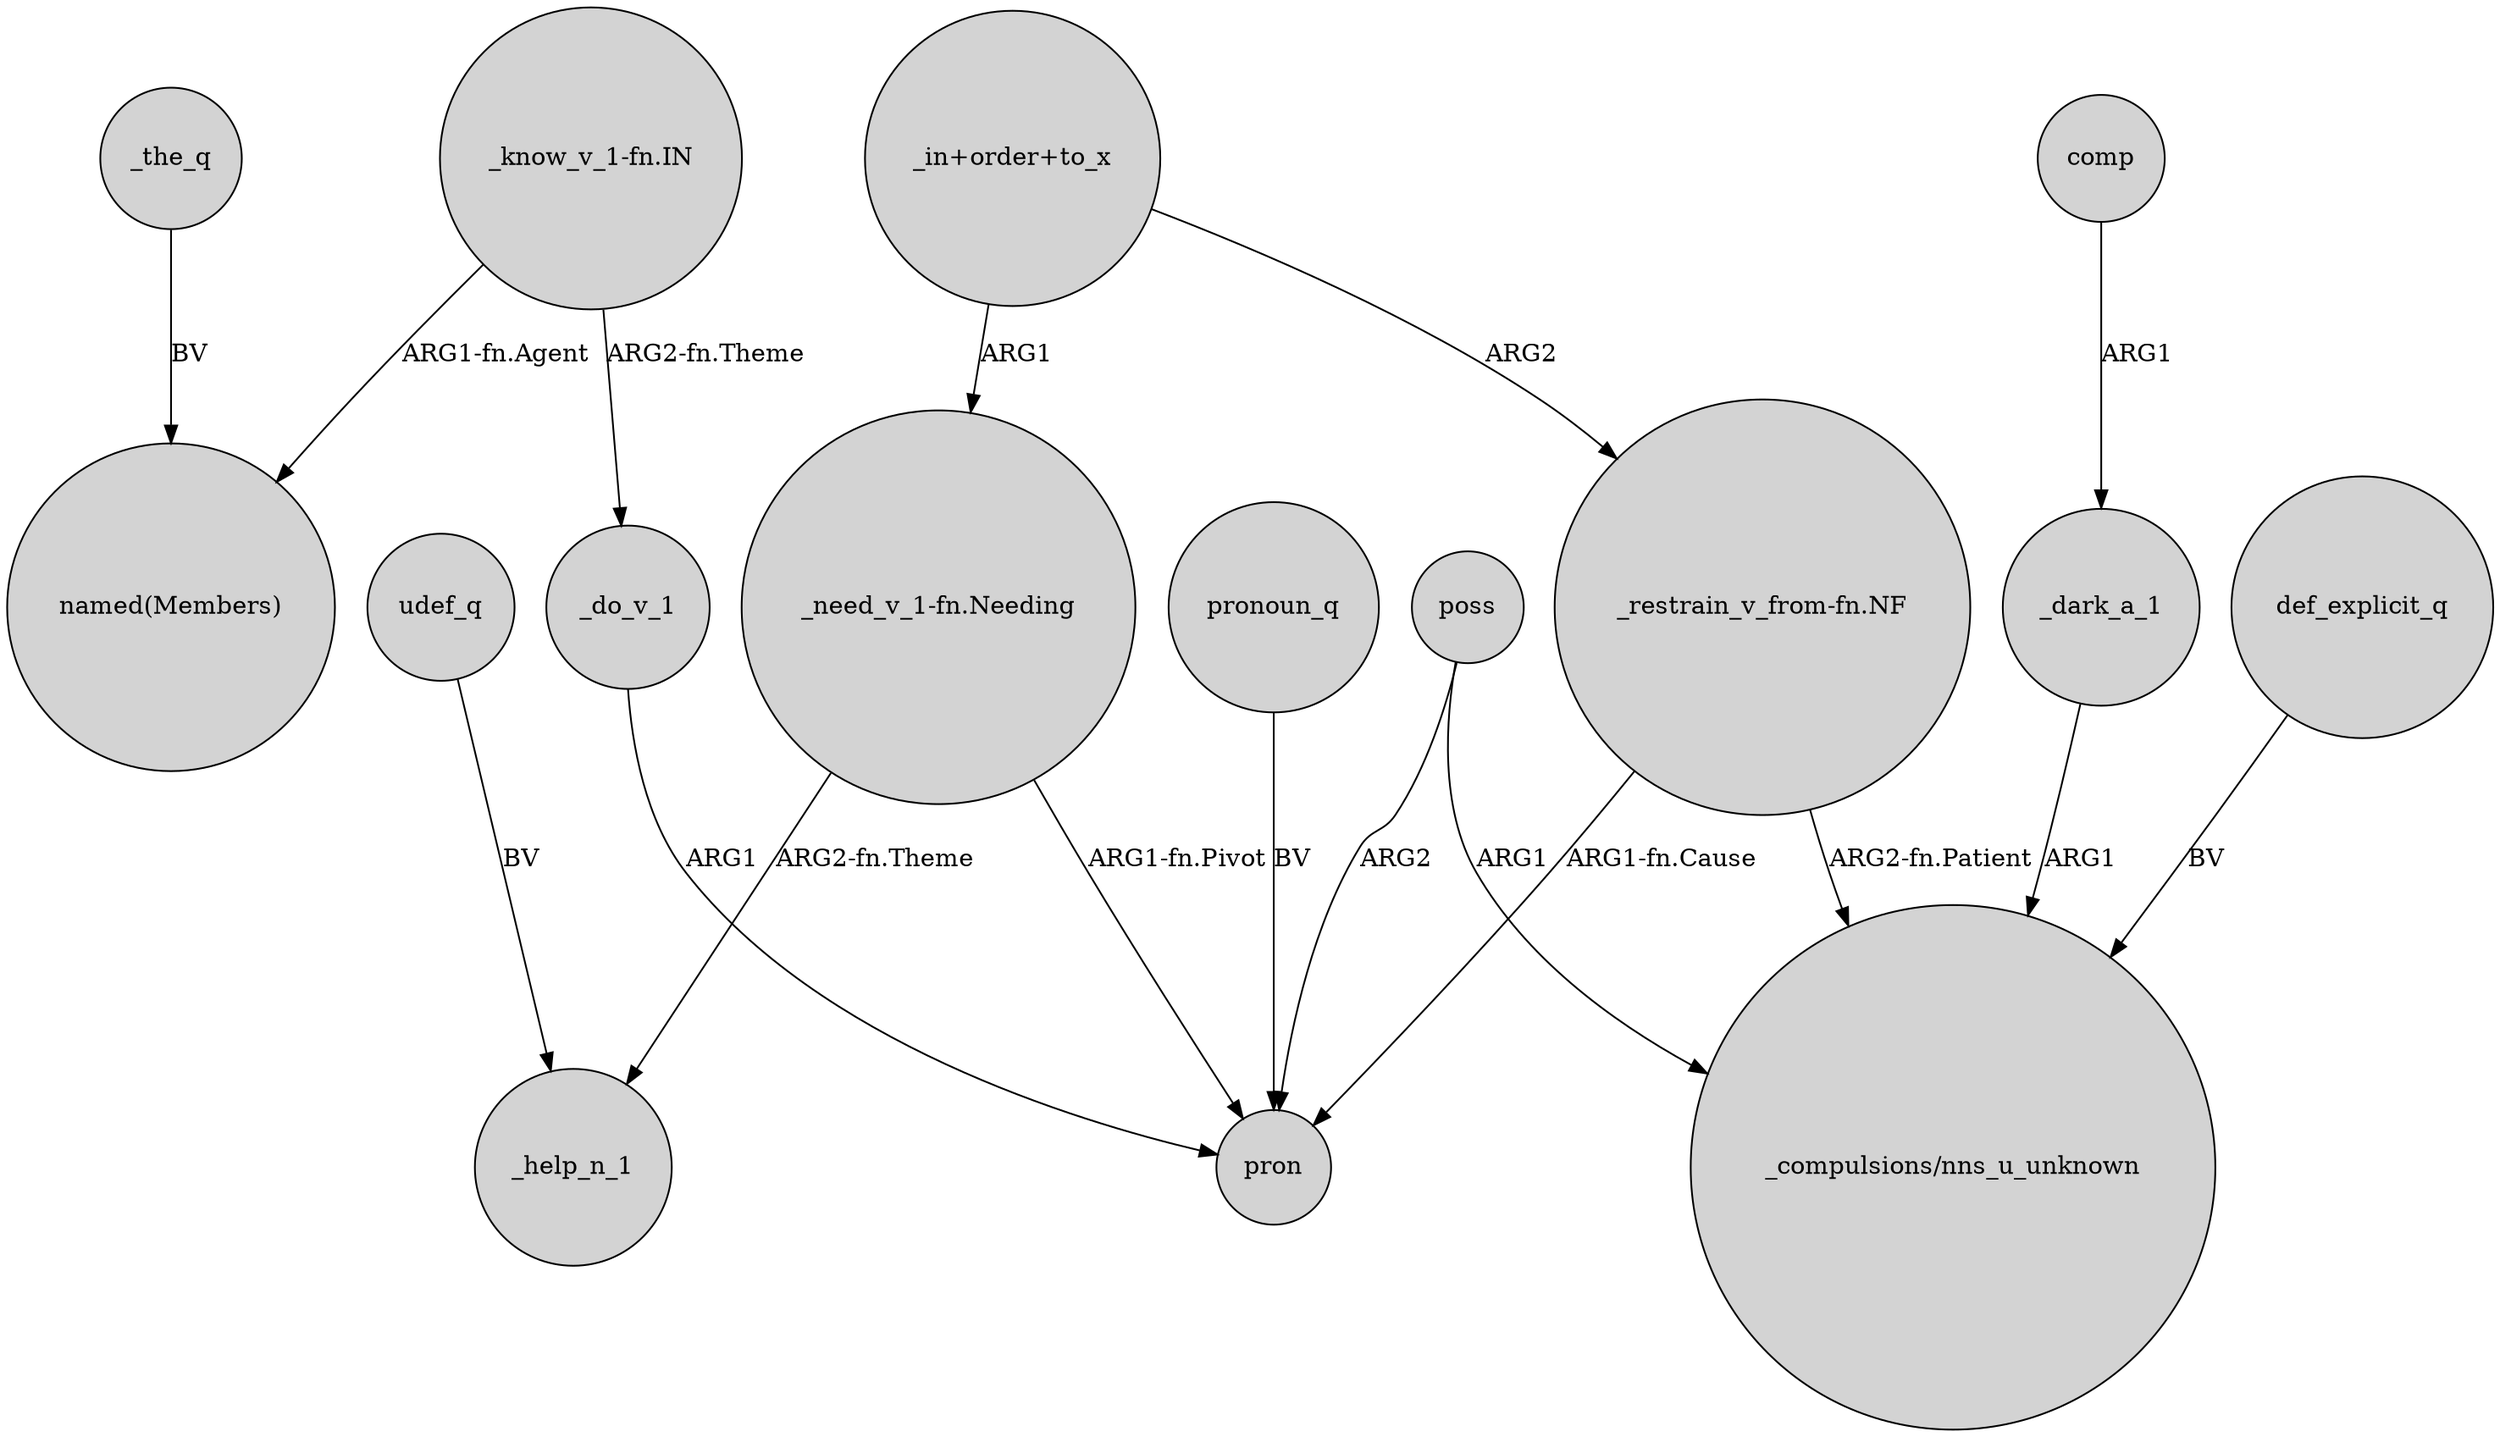 digraph {
	node [shape=circle style=filled]
	_do_v_1 -> pron [label=ARG1]
	"_know_v_1-fn.IN" -> _do_v_1 [label="ARG2-fn.Theme"]
	_the_q -> "named(Members)" [label=BV]
	"_know_v_1-fn.IN" -> "named(Members)" [label="ARG1-fn.Agent"]
	"_need_v_1-fn.Needing" -> pron [label="ARG1-fn.Pivot"]
	"_in+order+to_x" -> "_need_v_1-fn.Needing" [label=ARG1]
	"_restrain_v_from-fn.NF" -> "_compulsions/nns_u_unknown" [label="ARG2-fn.Patient"]
	"_restrain_v_from-fn.NF" -> pron [label="ARG1-fn.Cause"]
	poss -> "_compulsions/nns_u_unknown" [label=ARG1]
	poss -> pron [label=ARG2]
	_dark_a_1 -> "_compulsions/nns_u_unknown" [label=ARG1]
	"_need_v_1-fn.Needing" -> _help_n_1 [label="ARG2-fn.Theme"]
	"_in+order+to_x" -> "_restrain_v_from-fn.NF" [label=ARG2]
	comp -> _dark_a_1 [label=ARG1]
	def_explicit_q -> "_compulsions/nns_u_unknown" [label=BV]
	udef_q -> _help_n_1 [label=BV]
	pronoun_q -> pron [label=BV]
}
